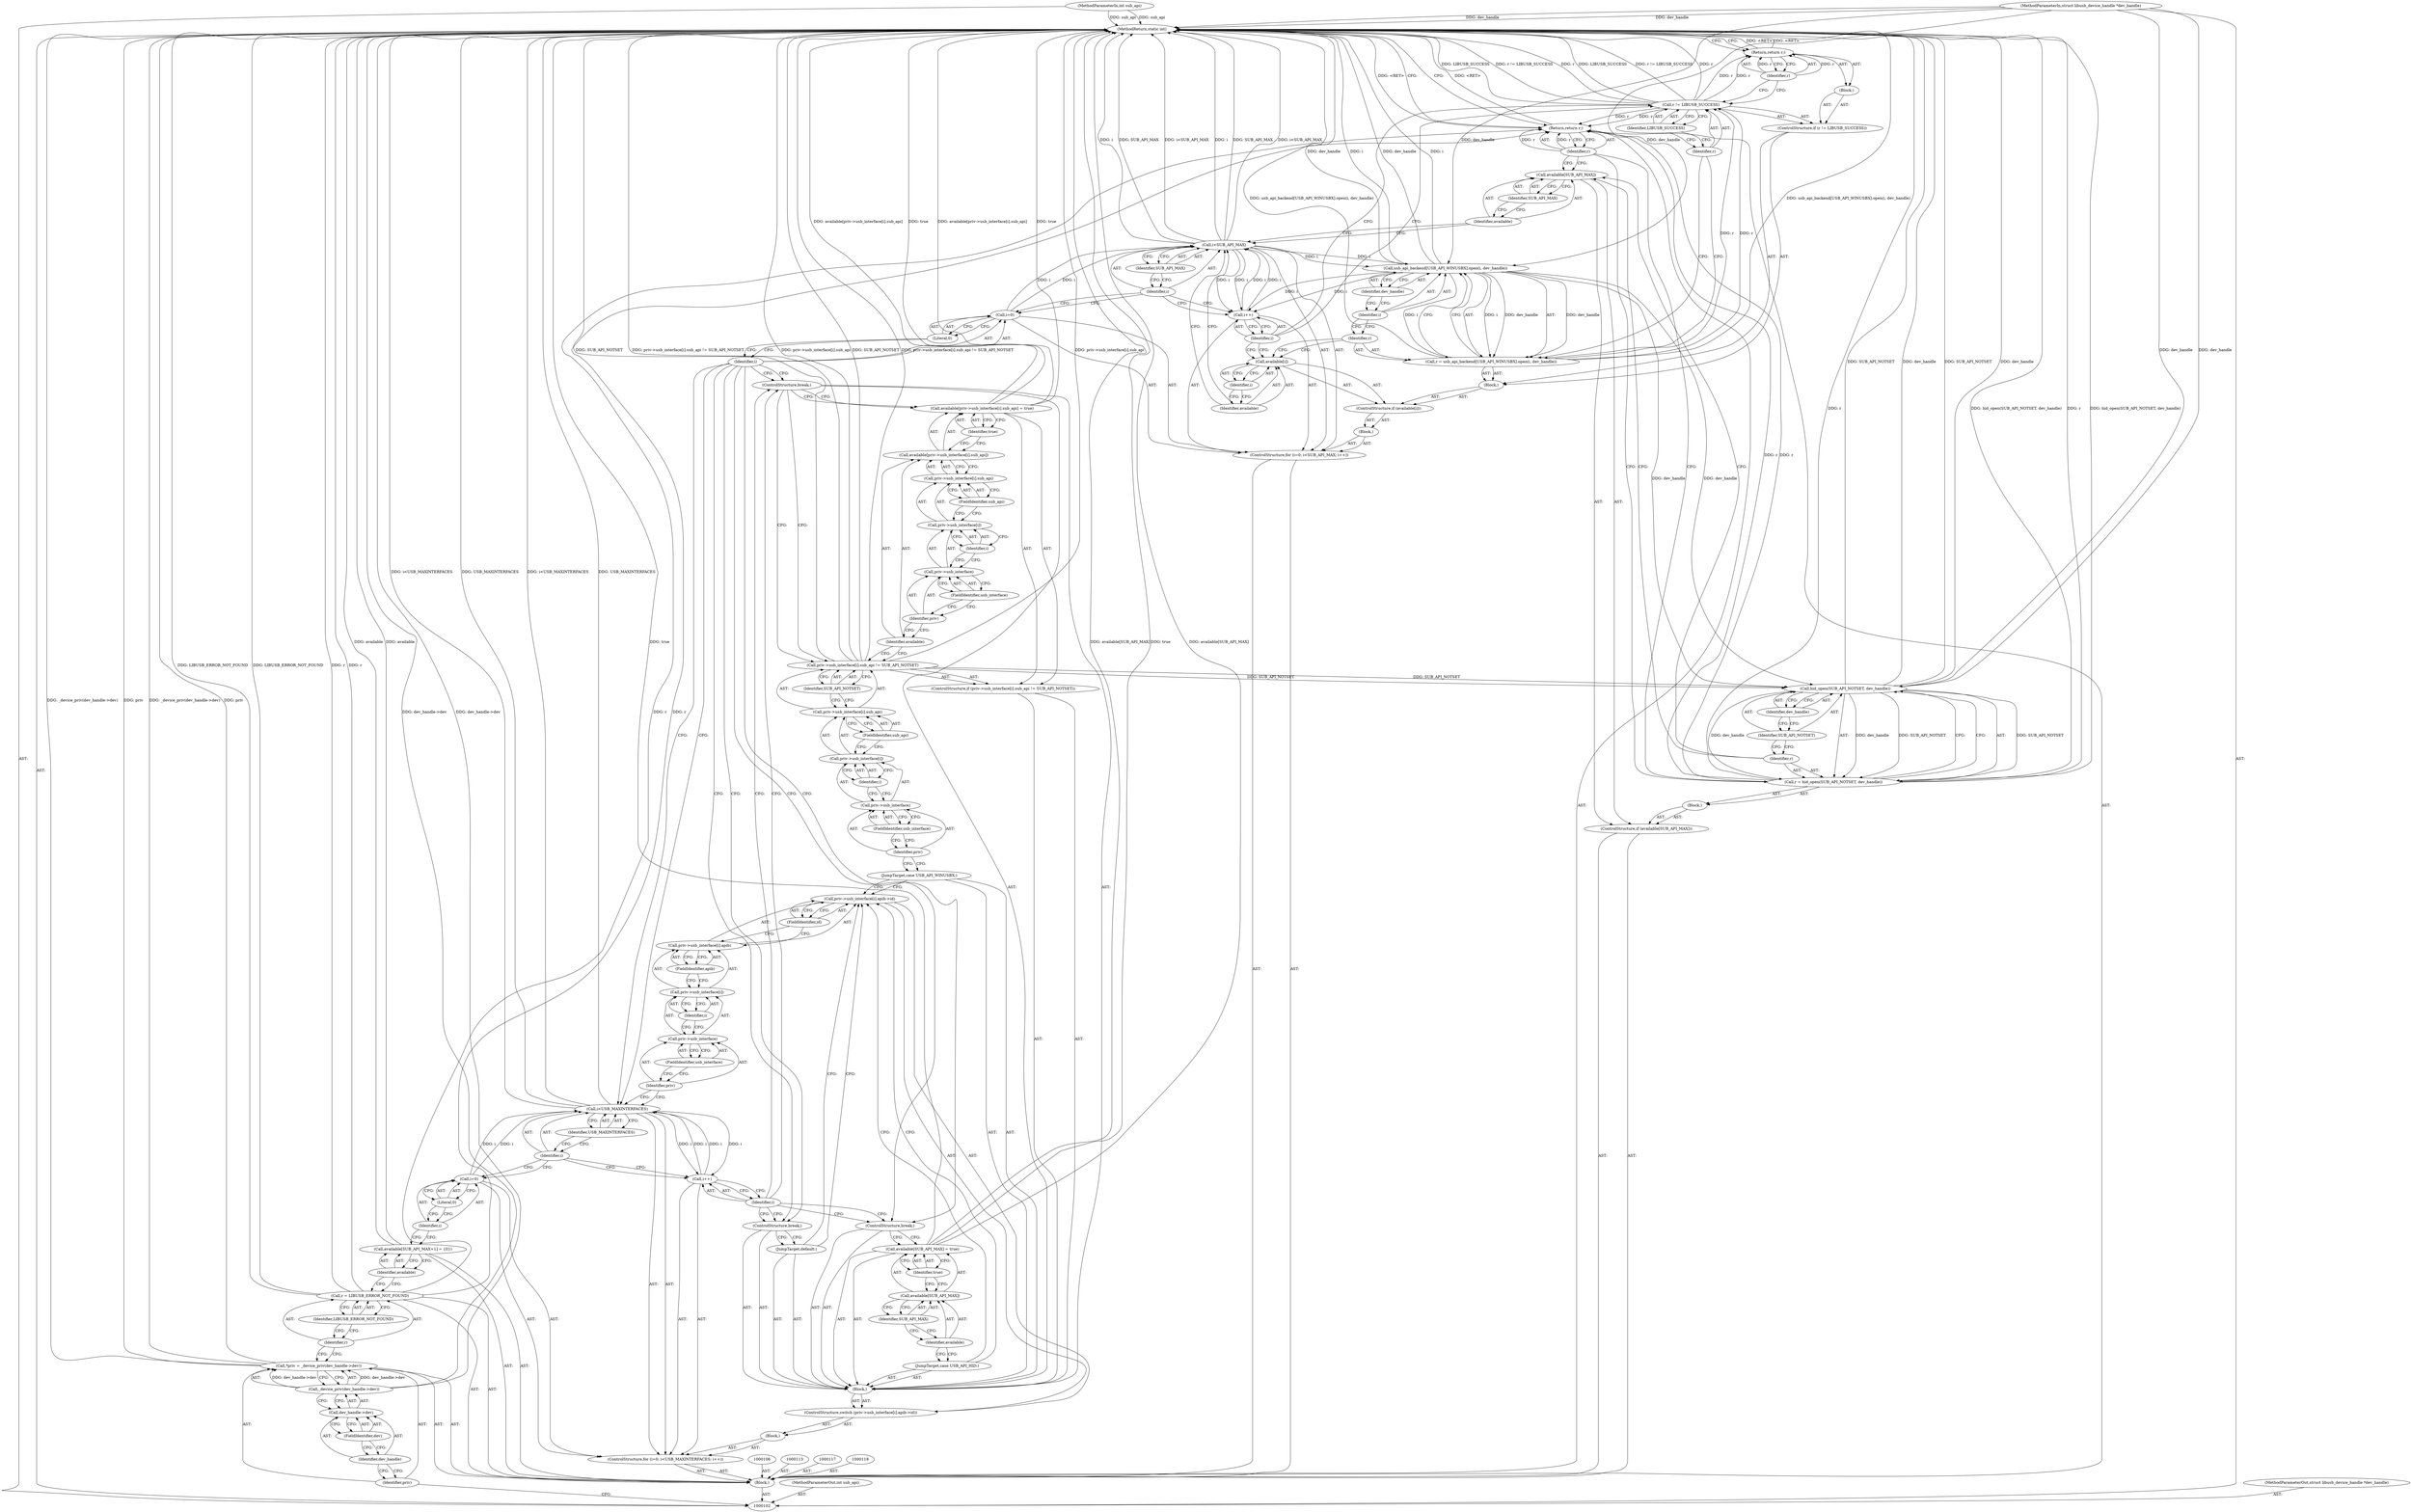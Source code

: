 digraph "1_Chrome_ac149a8d4371c0e01e0934fdd57b09e86f96b5b9_11" {
"1000213" [label="(MethodReturn,static int)"];
"1000103" [label="(MethodParameterIn,int sub_api)"];
"1000271" [label="(MethodParameterOut,int sub_api)"];
"1000104" [label="(MethodParameterIn,struct libusb_device_handle *dev_handle)"];
"1000272" [label="(MethodParameterOut,struct libusb_device_handle *dev_handle)"];
"1000142" [label="(JumpTarget,case USB_API_WINUSBX:)"];
"1000149" [label="(FieldIdentifier,usb_interface)"];
"1000150" [label="(Identifier,i)"];
"1000151" [label="(FieldIdentifier,sub_api)"];
"1000143" [label="(ControlStructure,if (priv->usb_interface[i].sub_api != SUB_API_NOTSET))"];
"1000152" [label="(Identifier,SUB_API_NOTSET)"];
"1000144" [label="(Call,priv->usb_interface[i].sub_api != SUB_API_NOTSET)"];
"1000145" [label="(Call,priv->usb_interface[i].sub_api)"];
"1000146" [label="(Call,priv->usb_interface[i])"];
"1000147" [label="(Call,priv->usb_interface)"];
"1000148" [label="(Identifier,priv)"];
"1000156" [label="(Call,priv->usb_interface[i].sub_api)"];
"1000157" [label="(Call,priv->usb_interface[i])"];
"1000158" [label="(Call,priv->usb_interface)"];
"1000159" [label="(Identifier,priv)"];
"1000160" [label="(FieldIdentifier,usb_interface)"];
"1000161" [label="(Identifier,i)"];
"1000162" [label="(FieldIdentifier,sub_api)"];
"1000163" [label="(Identifier,true)"];
"1000153" [label="(Call,available[priv->usb_interface[i].sub_api] = true)"];
"1000154" [label="(Call,available[priv->usb_interface[i].sub_api])"];
"1000155" [label="(Identifier,available)"];
"1000164" [label="(ControlStructure,break;)"];
"1000165" [label="(JumpTarget,case USB_API_HID:)"];
"1000169" [label="(Identifier,SUB_API_MAX)"];
"1000170" [label="(Identifier,true)"];
"1000166" [label="(Call,available[SUB_API_MAX] = true)"];
"1000167" [label="(Call,available[SUB_API_MAX])"];
"1000168" [label="(Identifier,available)"];
"1000171" [label="(ControlStructure,break;)"];
"1000172" [label="(JumpTarget,default:)"];
"1000173" [label="(ControlStructure,break;)"];
"1000105" [label="(Block,)"];
"1000174" [label="(ControlStructure,for (i=0; i<SUB_API_MAX; i++))"];
"1000178" [label="(Call,i<SUB_API_MAX)"];
"1000179" [label="(Identifier,i)"];
"1000180" [label="(Identifier,SUB_API_MAX)"];
"1000181" [label="(Call,i++)"];
"1000182" [label="(Identifier,i)"];
"1000183" [label="(Block,)"];
"1000175" [label="(Call,i=0)"];
"1000176" [label="(Identifier,i)"];
"1000177" [label="(Literal,0)"];
"1000187" [label="(Identifier,i)"];
"1000184" [label="(ControlStructure,if (available[i]))"];
"1000188" [label="(Block,)"];
"1000185" [label="(Call,available[i])"];
"1000186" [label="(Identifier,available)"];
"1000189" [label="(Call,r = usb_api_backend[USB_API_WINUSBX].open(i, dev_handle))"];
"1000190" [label="(Identifier,r)"];
"1000192" [label="(Identifier,i)"];
"1000193" [label="(Identifier,dev_handle)"];
"1000191" [label="(Call,usb_api_backend[USB_API_WINUSBX].open(i, dev_handle))"];
"1000197" [label="(Identifier,LIBUSB_SUCCESS)"];
"1000198" [label="(Block,)"];
"1000194" [label="(ControlStructure,if (r != LIBUSB_SUCCESS))"];
"1000195" [label="(Call,r != LIBUSB_SUCCESS)"];
"1000196" [label="(Identifier,r)"];
"1000200" [label="(Identifier,r)"];
"1000199" [label="(Return,return r;)"];
"1000107" [label="(Call,*priv = _device_priv(dev_handle->dev))"];
"1000108" [label="(Identifier,priv)"];
"1000109" [label="(Call,_device_priv(dev_handle->dev))"];
"1000110" [label="(Call,dev_handle->dev)"];
"1000111" [label="(Identifier,dev_handle)"];
"1000112" [label="(FieldIdentifier,dev)"];
"1000201" [label="(ControlStructure,if (available[SUB_API_MAX]))"];
"1000204" [label="(Identifier,SUB_API_MAX)"];
"1000205" [label="(Block,)"];
"1000202" [label="(Call,available[SUB_API_MAX])"];
"1000203" [label="(Identifier,available)"];
"1000209" [label="(Identifier,SUB_API_NOTSET)"];
"1000206" [label="(Call,r = hid_open(SUB_API_NOTSET, dev_handle))"];
"1000207" [label="(Identifier,r)"];
"1000210" [label="(Identifier,dev_handle)"];
"1000208" [label="(Call,hid_open(SUB_API_NOTSET, dev_handle))"];
"1000211" [label="(Return,return r;)"];
"1000212" [label="(Identifier,r)"];
"1000116" [label="(Identifier,LIBUSB_ERROR_NOT_FOUND)"];
"1000114" [label="(Call,r = LIBUSB_ERROR_NOT_FOUND)"];
"1000115" [label="(Identifier,r)"];
"1000119" [label="(Call,available[SUB_API_MAX+1] = {0})"];
"1000120" [label="(Identifier,available)"];
"1000125" [label="(Call,i<USB_MAXINTERFACES)"];
"1000126" [label="(Identifier,i)"];
"1000127" [label="(Identifier,USB_MAXINTERFACES)"];
"1000121" [label="(ControlStructure,for (i=0; i<USB_MAXINTERFACES; i++))"];
"1000128" [label="(Call,i++)"];
"1000129" [label="(Identifier,i)"];
"1000130" [label="(Block,)"];
"1000122" [label="(Call,i=0)"];
"1000123" [label="(Identifier,i)"];
"1000124" [label="(Literal,0)"];
"1000132" [label="(Call,priv->usb_interface[i].apib->id)"];
"1000133" [label="(Call,priv->usb_interface[i].apib)"];
"1000134" [label="(Call,priv->usb_interface[i])"];
"1000135" [label="(Call,priv->usb_interface)"];
"1000136" [label="(Identifier,priv)"];
"1000137" [label="(FieldIdentifier,usb_interface)"];
"1000131" [label="(ControlStructure,switch (priv->usb_interface[i].apib->id))"];
"1000138" [label="(Identifier,i)"];
"1000139" [label="(FieldIdentifier,apib)"];
"1000140" [label="(FieldIdentifier,id)"];
"1000141" [label="(Block,)"];
"1000213" -> "1000102"  [label="AST: "];
"1000213" -> "1000199"  [label="CFG: "];
"1000213" -> "1000211"  [label="CFG: "];
"1000211" -> "1000213"  [label="DDG: <RET>"];
"1000178" -> "1000213"  [label="DDG: i<SUB_API_MAX"];
"1000178" -> "1000213"  [label="DDG: i"];
"1000178" -> "1000213"  [label="DDG: SUB_API_MAX"];
"1000125" -> "1000213"  [label="DDG: i<USB_MAXINTERFACES"];
"1000125" -> "1000213"  [label="DDG: USB_MAXINTERFACES"];
"1000206" -> "1000213"  [label="DDG: hid_open(SUB_API_NOTSET, dev_handle)"];
"1000206" -> "1000213"  [label="DDG: r"];
"1000153" -> "1000213"  [label="DDG: available[priv->usb_interface[i].sub_api]"];
"1000153" -> "1000213"  [label="DDG: true"];
"1000195" -> "1000213"  [label="DDG: LIBUSB_SUCCESS"];
"1000195" -> "1000213"  [label="DDG: r != LIBUSB_SUCCESS"];
"1000195" -> "1000213"  [label="DDG: r"];
"1000144" -> "1000213"  [label="DDG: priv->usb_interface[i].sub_api"];
"1000144" -> "1000213"  [label="DDG: SUB_API_NOTSET"];
"1000144" -> "1000213"  [label="DDG: priv->usb_interface[i].sub_api != SUB_API_NOTSET"];
"1000166" -> "1000213"  [label="DDG: true"];
"1000166" -> "1000213"  [label="DDG: available[SUB_API_MAX]"];
"1000107" -> "1000213"  [label="DDG: priv"];
"1000107" -> "1000213"  [label="DDG: _device_priv(dev_handle->dev)"];
"1000208" -> "1000213"  [label="DDG: SUB_API_NOTSET"];
"1000208" -> "1000213"  [label="DDG: dev_handle"];
"1000104" -> "1000213"  [label="DDG: dev_handle"];
"1000103" -> "1000213"  [label="DDG: sub_api"];
"1000189" -> "1000213"  [label="DDG: usb_api_backend[USB_API_WINUSBX].open(i, dev_handle)"];
"1000114" -> "1000213"  [label="DDG: r"];
"1000114" -> "1000213"  [label="DDG: LIBUSB_ERROR_NOT_FOUND"];
"1000191" -> "1000213"  [label="DDG: dev_handle"];
"1000191" -> "1000213"  [label="DDG: i"];
"1000109" -> "1000213"  [label="DDG: dev_handle->dev"];
"1000119" -> "1000213"  [label="DDG: available"];
"1000199" -> "1000213"  [label="DDG: <RET>"];
"1000103" -> "1000102"  [label="AST: "];
"1000103" -> "1000213"  [label="DDG: sub_api"];
"1000271" -> "1000102"  [label="AST: "];
"1000104" -> "1000102"  [label="AST: "];
"1000104" -> "1000213"  [label="DDG: dev_handle"];
"1000104" -> "1000191"  [label="DDG: dev_handle"];
"1000104" -> "1000208"  [label="DDG: dev_handle"];
"1000272" -> "1000102"  [label="AST: "];
"1000142" -> "1000141"  [label="AST: "];
"1000142" -> "1000132"  [label="CFG: "];
"1000148" -> "1000142"  [label="CFG: "];
"1000149" -> "1000147"  [label="AST: "];
"1000149" -> "1000148"  [label="CFG: "];
"1000147" -> "1000149"  [label="CFG: "];
"1000150" -> "1000146"  [label="AST: "];
"1000150" -> "1000147"  [label="CFG: "];
"1000146" -> "1000150"  [label="CFG: "];
"1000151" -> "1000145"  [label="AST: "];
"1000151" -> "1000146"  [label="CFG: "];
"1000145" -> "1000151"  [label="CFG: "];
"1000143" -> "1000141"  [label="AST: "];
"1000144" -> "1000143"  [label="AST: "];
"1000153" -> "1000143"  [label="AST: "];
"1000152" -> "1000144"  [label="AST: "];
"1000152" -> "1000145"  [label="CFG: "];
"1000144" -> "1000152"  [label="CFG: "];
"1000144" -> "1000143"  [label="AST: "];
"1000144" -> "1000152"  [label="CFG: "];
"1000145" -> "1000144"  [label="AST: "];
"1000152" -> "1000144"  [label="AST: "];
"1000155" -> "1000144"  [label="CFG: "];
"1000164" -> "1000144"  [label="CFG: "];
"1000144" -> "1000213"  [label="DDG: priv->usb_interface[i].sub_api"];
"1000144" -> "1000213"  [label="DDG: SUB_API_NOTSET"];
"1000144" -> "1000213"  [label="DDG: priv->usb_interface[i].sub_api != SUB_API_NOTSET"];
"1000144" -> "1000208"  [label="DDG: SUB_API_NOTSET"];
"1000145" -> "1000144"  [label="AST: "];
"1000145" -> "1000151"  [label="CFG: "];
"1000146" -> "1000145"  [label="AST: "];
"1000151" -> "1000145"  [label="AST: "];
"1000152" -> "1000145"  [label="CFG: "];
"1000146" -> "1000145"  [label="AST: "];
"1000146" -> "1000150"  [label="CFG: "];
"1000147" -> "1000146"  [label="AST: "];
"1000150" -> "1000146"  [label="AST: "];
"1000151" -> "1000146"  [label="CFG: "];
"1000147" -> "1000146"  [label="AST: "];
"1000147" -> "1000149"  [label="CFG: "];
"1000148" -> "1000147"  [label="AST: "];
"1000149" -> "1000147"  [label="AST: "];
"1000150" -> "1000147"  [label="CFG: "];
"1000148" -> "1000147"  [label="AST: "];
"1000148" -> "1000142"  [label="CFG: "];
"1000149" -> "1000148"  [label="CFG: "];
"1000156" -> "1000154"  [label="AST: "];
"1000156" -> "1000162"  [label="CFG: "];
"1000157" -> "1000156"  [label="AST: "];
"1000162" -> "1000156"  [label="AST: "];
"1000154" -> "1000156"  [label="CFG: "];
"1000157" -> "1000156"  [label="AST: "];
"1000157" -> "1000161"  [label="CFG: "];
"1000158" -> "1000157"  [label="AST: "];
"1000161" -> "1000157"  [label="AST: "];
"1000162" -> "1000157"  [label="CFG: "];
"1000158" -> "1000157"  [label="AST: "];
"1000158" -> "1000160"  [label="CFG: "];
"1000159" -> "1000158"  [label="AST: "];
"1000160" -> "1000158"  [label="AST: "];
"1000161" -> "1000158"  [label="CFG: "];
"1000159" -> "1000158"  [label="AST: "];
"1000159" -> "1000155"  [label="CFG: "];
"1000160" -> "1000159"  [label="CFG: "];
"1000160" -> "1000158"  [label="AST: "];
"1000160" -> "1000159"  [label="CFG: "];
"1000158" -> "1000160"  [label="CFG: "];
"1000161" -> "1000157"  [label="AST: "];
"1000161" -> "1000158"  [label="CFG: "];
"1000157" -> "1000161"  [label="CFG: "];
"1000162" -> "1000156"  [label="AST: "];
"1000162" -> "1000157"  [label="CFG: "];
"1000156" -> "1000162"  [label="CFG: "];
"1000163" -> "1000153"  [label="AST: "];
"1000163" -> "1000154"  [label="CFG: "];
"1000153" -> "1000163"  [label="CFG: "];
"1000153" -> "1000143"  [label="AST: "];
"1000153" -> "1000163"  [label="CFG: "];
"1000154" -> "1000153"  [label="AST: "];
"1000163" -> "1000153"  [label="AST: "];
"1000164" -> "1000153"  [label="CFG: "];
"1000153" -> "1000213"  [label="DDG: available[priv->usb_interface[i].sub_api]"];
"1000153" -> "1000213"  [label="DDG: true"];
"1000154" -> "1000153"  [label="AST: "];
"1000154" -> "1000156"  [label="CFG: "];
"1000155" -> "1000154"  [label="AST: "];
"1000156" -> "1000154"  [label="AST: "];
"1000163" -> "1000154"  [label="CFG: "];
"1000155" -> "1000154"  [label="AST: "];
"1000155" -> "1000144"  [label="CFG: "];
"1000159" -> "1000155"  [label="CFG: "];
"1000164" -> "1000141"  [label="AST: "];
"1000164" -> "1000153"  [label="CFG: "];
"1000164" -> "1000144"  [label="CFG: "];
"1000129" -> "1000164"  [label="CFG: "];
"1000176" -> "1000164"  [label="CFG: "];
"1000165" -> "1000141"  [label="AST: "];
"1000165" -> "1000132"  [label="CFG: "];
"1000168" -> "1000165"  [label="CFG: "];
"1000169" -> "1000167"  [label="AST: "];
"1000169" -> "1000168"  [label="CFG: "];
"1000167" -> "1000169"  [label="CFG: "];
"1000170" -> "1000166"  [label="AST: "];
"1000170" -> "1000167"  [label="CFG: "];
"1000166" -> "1000170"  [label="CFG: "];
"1000166" -> "1000141"  [label="AST: "];
"1000166" -> "1000170"  [label="CFG: "];
"1000167" -> "1000166"  [label="AST: "];
"1000170" -> "1000166"  [label="AST: "];
"1000171" -> "1000166"  [label="CFG: "];
"1000166" -> "1000213"  [label="DDG: true"];
"1000166" -> "1000213"  [label="DDG: available[SUB_API_MAX]"];
"1000167" -> "1000166"  [label="AST: "];
"1000167" -> "1000169"  [label="CFG: "];
"1000168" -> "1000167"  [label="AST: "];
"1000169" -> "1000167"  [label="AST: "];
"1000170" -> "1000167"  [label="CFG: "];
"1000168" -> "1000167"  [label="AST: "];
"1000168" -> "1000165"  [label="CFG: "];
"1000169" -> "1000168"  [label="CFG: "];
"1000171" -> "1000141"  [label="AST: "];
"1000171" -> "1000166"  [label="CFG: "];
"1000129" -> "1000171"  [label="CFG: "];
"1000176" -> "1000171"  [label="CFG: "];
"1000172" -> "1000141"  [label="AST: "];
"1000172" -> "1000132"  [label="CFG: "];
"1000173" -> "1000172"  [label="CFG: "];
"1000173" -> "1000141"  [label="AST: "];
"1000173" -> "1000172"  [label="CFG: "];
"1000129" -> "1000173"  [label="CFG: "];
"1000176" -> "1000173"  [label="CFG: "];
"1000105" -> "1000102"  [label="AST: "];
"1000106" -> "1000105"  [label="AST: "];
"1000107" -> "1000105"  [label="AST: "];
"1000113" -> "1000105"  [label="AST: "];
"1000114" -> "1000105"  [label="AST: "];
"1000117" -> "1000105"  [label="AST: "];
"1000118" -> "1000105"  [label="AST: "];
"1000119" -> "1000105"  [label="AST: "];
"1000121" -> "1000105"  [label="AST: "];
"1000174" -> "1000105"  [label="AST: "];
"1000201" -> "1000105"  [label="AST: "];
"1000211" -> "1000105"  [label="AST: "];
"1000174" -> "1000105"  [label="AST: "];
"1000175" -> "1000174"  [label="AST: "];
"1000178" -> "1000174"  [label="AST: "];
"1000181" -> "1000174"  [label="AST: "];
"1000183" -> "1000174"  [label="AST: "];
"1000178" -> "1000174"  [label="AST: "];
"1000178" -> "1000180"  [label="CFG: "];
"1000179" -> "1000178"  [label="AST: "];
"1000180" -> "1000178"  [label="AST: "];
"1000186" -> "1000178"  [label="CFG: "];
"1000203" -> "1000178"  [label="CFG: "];
"1000178" -> "1000213"  [label="DDG: i<SUB_API_MAX"];
"1000178" -> "1000213"  [label="DDG: i"];
"1000178" -> "1000213"  [label="DDG: SUB_API_MAX"];
"1000181" -> "1000178"  [label="DDG: i"];
"1000175" -> "1000178"  [label="DDG: i"];
"1000178" -> "1000181"  [label="DDG: i"];
"1000178" -> "1000191"  [label="DDG: i"];
"1000179" -> "1000178"  [label="AST: "];
"1000179" -> "1000175"  [label="CFG: "];
"1000179" -> "1000181"  [label="CFG: "];
"1000180" -> "1000179"  [label="CFG: "];
"1000180" -> "1000178"  [label="AST: "];
"1000180" -> "1000179"  [label="CFG: "];
"1000178" -> "1000180"  [label="CFG: "];
"1000181" -> "1000174"  [label="AST: "];
"1000181" -> "1000182"  [label="CFG: "];
"1000182" -> "1000181"  [label="AST: "];
"1000179" -> "1000181"  [label="CFG: "];
"1000181" -> "1000178"  [label="DDG: i"];
"1000178" -> "1000181"  [label="DDG: i"];
"1000191" -> "1000181"  [label="DDG: i"];
"1000182" -> "1000181"  [label="AST: "];
"1000182" -> "1000195"  [label="CFG: "];
"1000182" -> "1000185"  [label="CFG: "];
"1000181" -> "1000182"  [label="CFG: "];
"1000183" -> "1000174"  [label="AST: "];
"1000184" -> "1000183"  [label="AST: "];
"1000175" -> "1000174"  [label="AST: "];
"1000175" -> "1000177"  [label="CFG: "];
"1000176" -> "1000175"  [label="AST: "];
"1000177" -> "1000175"  [label="AST: "];
"1000179" -> "1000175"  [label="CFG: "];
"1000175" -> "1000178"  [label="DDG: i"];
"1000176" -> "1000175"  [label="AST: "];
"1000176" -> "1000125"  [label="CFG: "];
"1000176" -> "1000164"  [label="CFG: "];
"1000176" -> "1000171"  [label="CFG: "];
"1000176" -> "1000173"  [label="CFG: "];
"1000177" -> "1000176"  [label="CFG: "];
"1000177" -> "1000175"  [label="AST: "];
"1000177" -> "1000176"  [label="CFG: "];
"1000175" -> "1000177"  [label="CFG: "];
"1000187" -> "1000185"  [label="AST: "];
"1000187" -> "1000186"  [label="CFG: "];
"1000185" -> "1000187"  [label="CFG: "];
"1000184" -> "1000183"  [label="AST: "];
"1000185" -> "1000184"  [label="AST: "];
"1000188" -> "1000184"  [label="AST: "];
"1000188" -> "1000184"  [label="AST: "];
"1000189" -> "1000188"  [label="AST: "];
"1000194" -> "1000188"  [label="AST: "];
"1000185" -> "1000184"  [label="AST: "];
"1000185" -> "1000187"  [label="CFG: "];
"1000186" -> "1000185"  [label="AST: "];
"1000187" -> "1000185"  [label="AST: "];
"1000190" -> "1000185"  [label="CFG: "];
"1000182" -> "1000185"  [label="CFG: "];
"1000186" -> "1000185"  [label="AST: "];
"1000186" -> "1000178"  [label="CFG: "];
"1000187" -> "1000186"  [label="CFG: "];
"1000189" -> "1000188"  [label="AST: "];
"1000189" -> "1000191"  [label="CFG: "];
"1000190" -> "1000189"  [label="AST: "];
"1000191" -> "1000189"  [label="AST: "];
"1000196" -> "1000189"  [label="CFG: "];
"1000189" -> "1000213"  [label="DDG: usb_api_backend[USB_API_WINUSBX].open(i, dev_handle)"];
"1000191" -> "1000189"  [label="DDG: i"];
"1000191" -> "1000189"  [label="DDG: dev_handle"];
"1000189" -> "1000195"  [label="DDG: r"];
"1000190" -> "1000189"  [label="AST: "];
"1000190" -> "1000185"  [label="CFG: "];
"1000192" -> "1000190"  [label="CFG: "];
"1000192" -> "1000191"  [label="AST: "];
"1000192" -> "1000190"  [label="CFG: "];
"1000193" -> "1000192"  [label="CFG: "];
"1000193" -> "1000191"  [label="AST: "];
"1000193" -> "1000192"  [label="CFG: "];
"1000191" -> "1000193"  [label="CFG: "];
"1000191" -> "1000189"  [label="AST: "];
"1000191" -> "1000193"  [label="CFG: "];
"1000192" -> "1000191"  [label="AST: "];
"1000193" -> "1000191"  [label="AST: "];
"1000189" -> "1000191"  [label="CFG: "];
"1000191" -> "1000213"  [label="DDG: dev_handle"];
"1000191" -> "1000213"  [label="DDG: i"];
"1000191" -> "1000181"  [label="DDG: i"];
"1000191" -> "1000189"  [label="DDG: i"];
"1000191" -> "1000189"  [label="DDG: dev_handle"];
"1000178" -> "1000191"  [label="DDG: i"];
"1000104" -> "1000191"  [label="DDG: dev_handle"];
"1000191" -> "1000208"  [label="DDG: dev_handle"];
"1000197" -> "1000195"  [label="AST: "];
"1000197" -> "1000196"  [label="CFG: "];
"1000195" -> "1000197"  [label="CFG: "];
"1000198" -> "1000194"  [label="AST: "];
"1000199" -> "1000198"  [label="AST: "];
"1000194" -> "1000188"  [label="AST: "];
"1000195" -> "1000194"  [label="AST: "];
"1000198" -> "1000194"  [label="AST: "];
"1000195" -> "1000194"  [label="AST: "];
"1000195" -> "1000197"  [label="CFG: "];
"1000196" -> "1000195"  [label="AST: "];
"1000197" -> "1000195"  [label="AST: "];
"1000200" -> "1000195"  [label="CFG: "];
"1000182" -> "1000195"  [label="CFG: "];
"1000195" -> "1000213"  [label="DDG: LIBUSB_SUCCESS"];
"1000195" -> "1000213"  [label="DDG: r != LIBUSB_SUCCESS"];
"1000195" -> "1000213"  [label="DDG: r"];
"1000189" -> "1000195"  [label="DDG: r"];
"1000195" -> "1000199"  [label="DDG: r"];
"1000195" -> "1000211"  [label="DDG: r"];
"1000196" -> "1000195"  [label="AST: "];
"1000196" -> "1000189"  [label="CFG: "];
"1000197" -> "1000196"  [label="CFG: "];
"1000200" -> "1000199"  [label="AST: "];
"1000200" -> "1000195"  [label="CFG: "];
"1000199" -> "1000200"  [label="CFG: "];
"1000200" -> "1000199"  [label="DDG: r"];
"1000199" -> "1000198"  [label="AST: "];
"1000199" -> "1000200"  [label="CFG: "];
"1000200" -> "1000199"  [label="AST: "];
"1000213" -> "1000199"  [label="CFG: "];
"1000199" -> "1000213"  [label="DDG: <RET>"];
"1000200" -> "1000199"  [label="DDG: r"];
"1000195" -> "1000199"  [label="DDG: r"];
"1000107" -> "1000105"  [label="AST: "];
"1000107" -> "1000109"  [label="CFG: "];
"1000108" -> "1000107"  [label="AST: "];
"1000109" -> "1000107"  [label="AST: "];
"1000115" -> "1000107"  [label="CFG: "];
"1000107" -> "1000213"  [label="DDG: priv"];
"1000107" -> "1000213"  [label="DDG: _device_priv(dev_handle->dev)"];
"1000109" -> "1000107"  [label="DDG: dev_handle->dev"];
"1000108" -> "1000107"  [label="AST: "];
"1000108" -> "1000102"  [label="CFG: "];
"1000111" -> "1000108"  [label="CFG: "];
"1000109" -> "1000107"  [label="AST: "];
"1000109" -> "1000110"  [label="CFG: "];
"1000110" -> "1000109"  [label="AST: "];
"1000107" -> "1000109"  [label="CFG: "];
"1000109" -> "1000213"  [label="DDG: dev_handle->dev"];
"1000109" -> "1000107"  [label="DDG: dev_handle->dev"];
"1000110" -> "1000109"  [label="AST: "];
"1000110" -> "1000112"  [label="CFG: "];
"1000111" -> "1000110"  [label="AST: "];
"1000112" -> "1000110"  [label="AST: "];
"1000109" -> "1000110"  [label="CFG: "];
"1000111" -> "1000110"  [label="AST: "];
"1000111" -> "1000108"  [label="CFG: "];
"1000112" -> "1000111"  [label="CFG: "];
"1000112" -> "1000110"  [label="AST: "];
"1000112" -> "1000111"  [label="CFG: "];
"1000110" -> "1000112"  [label="CFG: "];
"1000201" -> "1000105"  [label="AST: "];
"1000202" -> "1000201"  [label="AST: "];
"1000205" -> "1000201"  [label="AST: "];
"1000204" -> "1000202"  [label="AST: "];
"1000204" -> "1000203"  [label="CFG: "];
"1000202" -> "1000204"  [label="CFG: "];
"1000205" -> "1000201"  [label="AST: "];
"1000206" -> "1000205"  [label="AST: "];
"1000202" -> "1000201"  [label="AST: "];
"1000202" -> "1000204"  [label="CFG: "];
"1000203" -> "1000202"  [label="AST: "];
"1000204" -> "1000202"  [label="AST: "];
"1000207" -> "1000202"  [label="CFG: "];
"1000212" -> "1000202"  [label="CFG: "];
"1000203" -> "1000202"  [label="AST: "];
"1000203" -> "1000178"  [label="CFG: "];
"1000204" -> "1000203"  [label="CFG: "];
"1000209" -> "1000208"  [label="AST: "];
"1000209" -> "1000207"  [label="CFG: "];
"1000210" -> "1000209"  [label="CFG: "];
"1000206" -> "1000205"  [label="AST: "];
"1000206" -> "1000208"  [label="CFG: "];
"1000207" -> "1000206"  [label="AST: "];
"1000208" -> "1000206"  [label="AST: "];
"1000212" -> "1000206"  [label="CFG: "];
"1000206" -> "1000213"  [label="DDG: hid_open(SUB_API_NOTSET, dev_handle)"];
"1000206" -> "1000213"  [label="DDG: r"];
"1000208" -> "1000206"  [label="DDG: SUB_API_NOTSET"];
"1000208" -> "1000206"  [label="DDG: dev_handle"];
"1000206" -> "1000211"  [label="DDG: r"];
"1000207" -> "1000206"  [label="AST: "];
"1000207" -> "1000202"  [label="CFG: "];
"1000209" -> "1000207"  [label="CFG: "];
"1000210" -> "1000208"  [label="AST: "];
"1000210" -> "1000209"  [label="CFG: "];
"1000208" -> "1000210"  [label="CFG: "];
"1000208" -> "1000206"  [label="AST: "];
"1000208" -> "1000210"  [label="CFG: "];
"1000209" -> "1000208"  [label="AST: "];
"1000210" -> "1000208"  [label="AST: "];
"1000206" -> "1000208"  [label="CFG: "];
"1000208" -> "1000213"  [label="DDG: SUB_API_NOTSET"];
"1000208" -> "1000213"  [label="DDG: dev_handle"];
"1000208" -> "1000206"  [label="DDG: SUB_API_NOTSET"];
"1000208" -> "1000206"  [label="DDG: dev_handle"];
"1000144" -> "1000208"  [label="DDG: SUB_API_NOTSET"];
"1000191" -> "1000208"  [label="DDG: dev_handle"];
"1000104" -> "1000208"  [label="DDG: dev_handle"];
"1000211" -> "1000105"  [label="AST: "];
"1000211" -> "1000212"  [label="CFG: "];
"1000212" -> "1000211"  [label="AST: "];
"1000213" -> "1000211"  [label="CFG: "];
"1000211" -> "1000213"  [label="DDG: <RET>"];
"1000212" -> "1000211"  [label="DDG: r"];
"1000114" -> "1000211"  [label="DDG: r"];
"1000206" -> "1000211"  [label="DDG: r"];
"1000195" -> "1000211"  [label="DDG: r"];
"1000212" -> "1000211"  [label="AST: "];
"1000212" -> "1000206"  [label="CFG: "];
"1000212" -> "1000202"  [label="CFG: "];
"1000211" -> "1000212"  [label="CFG: "];
"1000212" -> "1000211"  [label="DDG: r"];
"1000116" -> "1000114"  [label="AST: "];
"1000116" -> "1000115"  [label="CFG: "];
"1000114" -> "1000116"  [label="CFG: "];
"1000114" -> "1000105"  [label="AST: "];
"1000114" -> "1000116"  [label="CFG: "];
"1000115" -> "1000114"  [label="AST: "];
"1000116" -> "1000114"  [label="AST: "];
"1000120" -> "1000114"  [label="CFG: "];
"1000114" -> "1000213"  [label="DDG: r"];
"1000114" -> "1000213"  [label="DDG: LIBUSB_ERROR_NOT_FOUND"];
"1000114" -> "1000211"  [label="DDG: r"];
"1000115" -> "1000114"  [label="AST: "];
"1000115" -> "1000107"  [label="CFG: "];
"1000116" -> "1000115"  [label="CFG: "];
"1000119" -> "1000105"  [label="AST: "];
"1000119" -> "1000120"  [label="CFG: "];
"1000120" -> "1000119"  [label="AST: "];
"1000123" -> "1000119"  [label="CFG: "];
"1000119" -> "1000213"  [label="DDG: available"];
"1000120" -> "1000119"  [label="AST: "];
"1000120" -> "1000114"  [label="CFG: "];
"1000119" -> "1000120"  [label="CFG: "];
"1000125" -> "1000121"  [label="AST: "];
"1000125" -> "1000127"  [label="CFG: "];
"1000126" -> "1000125"  [label="AST: "];
"1000127" -> "1000125"  [label="AST: "];
"1000136" -> "1000125"  [label="CFG: "];
"1000176" -> "1000125"  [label="CFG: "];
"1000125" -> "1000213"  [label="DDG: i<USB_MAXINTERFACES"];
"1000125" -> "1000213"  [label="DDG: USB_MAXINTERFACES"];
"1000122" -> "1000125"  [label="DDG: i"];
"1000128" -> "1000125"  [label="DDG: i"];
"1000125" -> "1000128"  [label="DDG: i"];
"1000126" -> "1000125"  [label="AST: "];
"1000126" -> "1000122"  [label="CFG: "];
"1000126" -> "1000128"  [label="CFG: "];
"1000127" -> "1000126"  [label="CFG: "];
"1000127" -> "1000125"  [label="AST: "];
"1000127" -> "1000126"  [label="CFG: "];
"1000125" -> "1000127"  [label="CFG: "];
"1000121" -> "1000105"  [label="AST: "];
"1000122" -> "1000121"  [label="AST: "];
"1000125" -> "1000121"  [label="AST: "];
"1000128" -> "1000121"  [label="AST: "];
"1000130" -> "1000121"  [label="AST: "];
"1000128" -> "1000121"  [label="AST: "];
"1000128" -> "1000129"  [label="CFG: "];
"1000129" -> "1000128"  [label="AST: "];
"1000126" -> "1000128"  [label="CFG: "];
"1000128" -> "1000125"  [label="DDG: i"];
"1000125" -> "1000128"  [label="DDG: i"];
"1000129" -> "1000128"  [label="AST: "];
"1000129" -> "1000164"  [label="CFG: "];
"1000129" -> "1000171"  [label="CFG: "];
"1000129" -> "1000173"  [label="CFG: "];
"1000128" -> "1000129"  [label="CFG: "];
"1000130" -> "1000121"  [label="AST: "];
"1000131" -> "1000130"  [label="AST: "];
"1000122" -> "1000121"  [label="AST: "];
"1000122" -> "1000124"  [label="CFG: "];
"1000123" -> "1000122"  [label="AST: "];
"1000124" -> "1000122"  [label="AST: "];
"1000126" -> "1000122"  [label="CFG: "];
"1000122" -> "1000125"  [label="DDG: i"];
"1000123" -> "1000122"  [label="AST: "];
"1000123" -> "1000119"  [label="CFG: "];
"1000124" -> "1000123"  [label="CFG: "];
"1000124" -> "1000122"  [label="AST: "];
"1000124" -> "1000123"  [label="CFG: "];
"1000122" -> "1000124"  [label="CFG: "];
"1000132" -> "1000131"  [label="AST: "];
"1000132" -> "1000140"  [label="CFG: "];
"1000133" -> "1000132"  [label="AST: "];
"1000140" -> "1000132"  [label="AST: "];
"1000142" -> "1000132"  [label="CFG: "];
"1000165" -> "1000132"  [label="CFG: "];
"1000172" -> "1000132"  [label="CFG: "];
"1000133" -> "1000132"  [label="AST: "];
"1000133" -> "1000139"  [label="CFG: "];
"1000134" -> "1000133"  [label="AST: "];
"1000139" -> "1000133"  [label="AST: "];
"1000140" -> "1000133"  [label="CFG: "];
"1000134" -> "1000133"  [label="AST: "];
"1000134" -> "1000138"  [label="CFG: "];
"1000135" -> "1000134"  [label="AST: "];
"1000138" -> "1000134"  [label="AST: "];
"1000139" -> "1000134"  [label="CFG: "];
"1000135" -> "1000134"  [label="AST: "];
"1000135" -> "1000137"  [label="CFG: "];
"1000136" -> "1000135"  [label="AST: "];
"1000137" -> "1000135"  [label="AST: "];
"1000138" -> "1000135"  [label="CFG: "];
"1000136" -> "1000135"  [label="AST: "];
"1000136" -> "1000125"  [label="CFG: "];
"1000137" -> "1000136"  [label="CFG: "];
"1000137" -> "1000135"  [label="AST: "];
"1000137" -> "1000136"  [label="CFG: "];
"1000135" -> "1000137"  [label="CFG: "];
"1000131" -> "1000130"  [label="AST: "];
"1000132" -> "1000131"  [label="AST: "];
"1000141" -> "1000131"  [label="AST: "];
"1000138" -> "1000134"  [label="AST: "];
"1000138" -> "1000135"  [label="CFG: "];
"1000134" -> "1000138"  [label="CFG: "];
"1000139" -> "1000133"  [label="AST: "];
"1000139" -> "1000134"  [label="CFG: "];
"1000133" -> "1000139"  [label="CFG: "];
"1000140" -> "1000132"  [label="AST: "];
"1000140" -> "1000133"  [label="CFG: "];
"1000132" -> "1000140"  [label="CFG: "];
"1000141" -> "1000131"  [label="AST: "];
"1000142" -> "1000141"  [label="AST: "];
"1000143" -> "1000141"  [label="AST: "];
"1000164" -> "1000141"  [label="AST: "];
"1000165" -> "1000141"  [label="AST: "];
"1000166" -> "1000141"  [label="AST: "];
"1000171" -> "1000141"  [label="AST: "];
"1000172" -> "1000141"  [label="AST: "];
"1000173" -> "1000141"  [label="AST: "];
}

